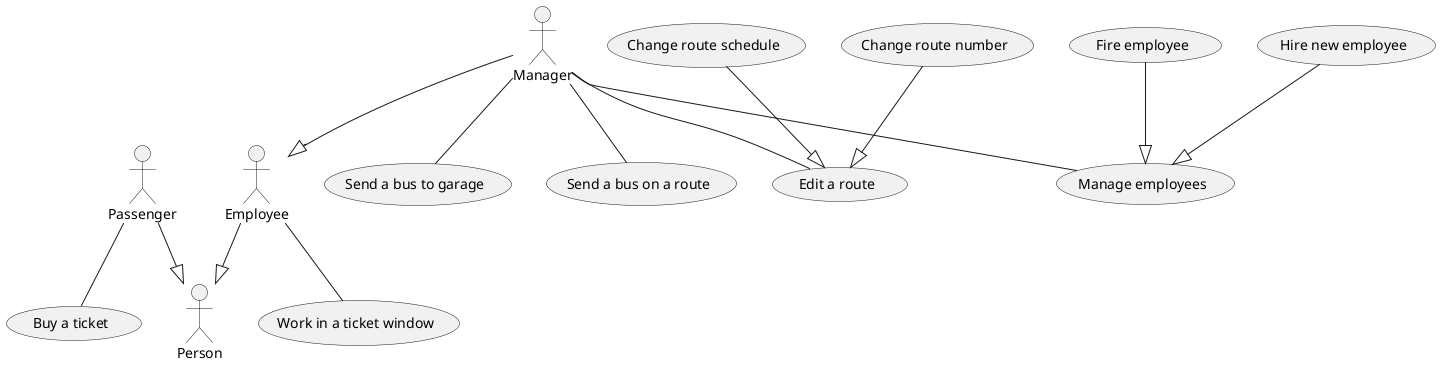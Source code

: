 @startuml usecases

actor Manager
actor Passenger
actor Person
actor Employee

usecase "Buy a ticket" as buyTicket
usecase "Work in a ticket window" as ticketWindow
usecase "Send a bus to garage" as sendBusToGarage
usecase "Send a bus on a route" as sendBusOnRoute
usecase "Edit a route" as editRoute
usecase "Change route number" as changeRouteNumber
usecase "Change route schedule" as changeRouteSchedule
usecase "Manage employees" as manageEmployees
usecase "Hire new employee" as hireNewEmployee
usecase "Fire employee" as fireEmployee

Passenger --|> Person
Employee --|> Person
Manager --|> Employee

changeRouteSchedule --|> editRoute
changeRouteNumber --|> editRoute

Manager -- editRoute
Manager -- sendBusToGarage
Manager -- sendBusOnRoute

hireNewEmployee --|> manageEmployees
fireEmployee --|> manageEmployees
Manager -- manageEmployees

Employee -- ticketWindow

Passenger -- buyTicket

@enduml